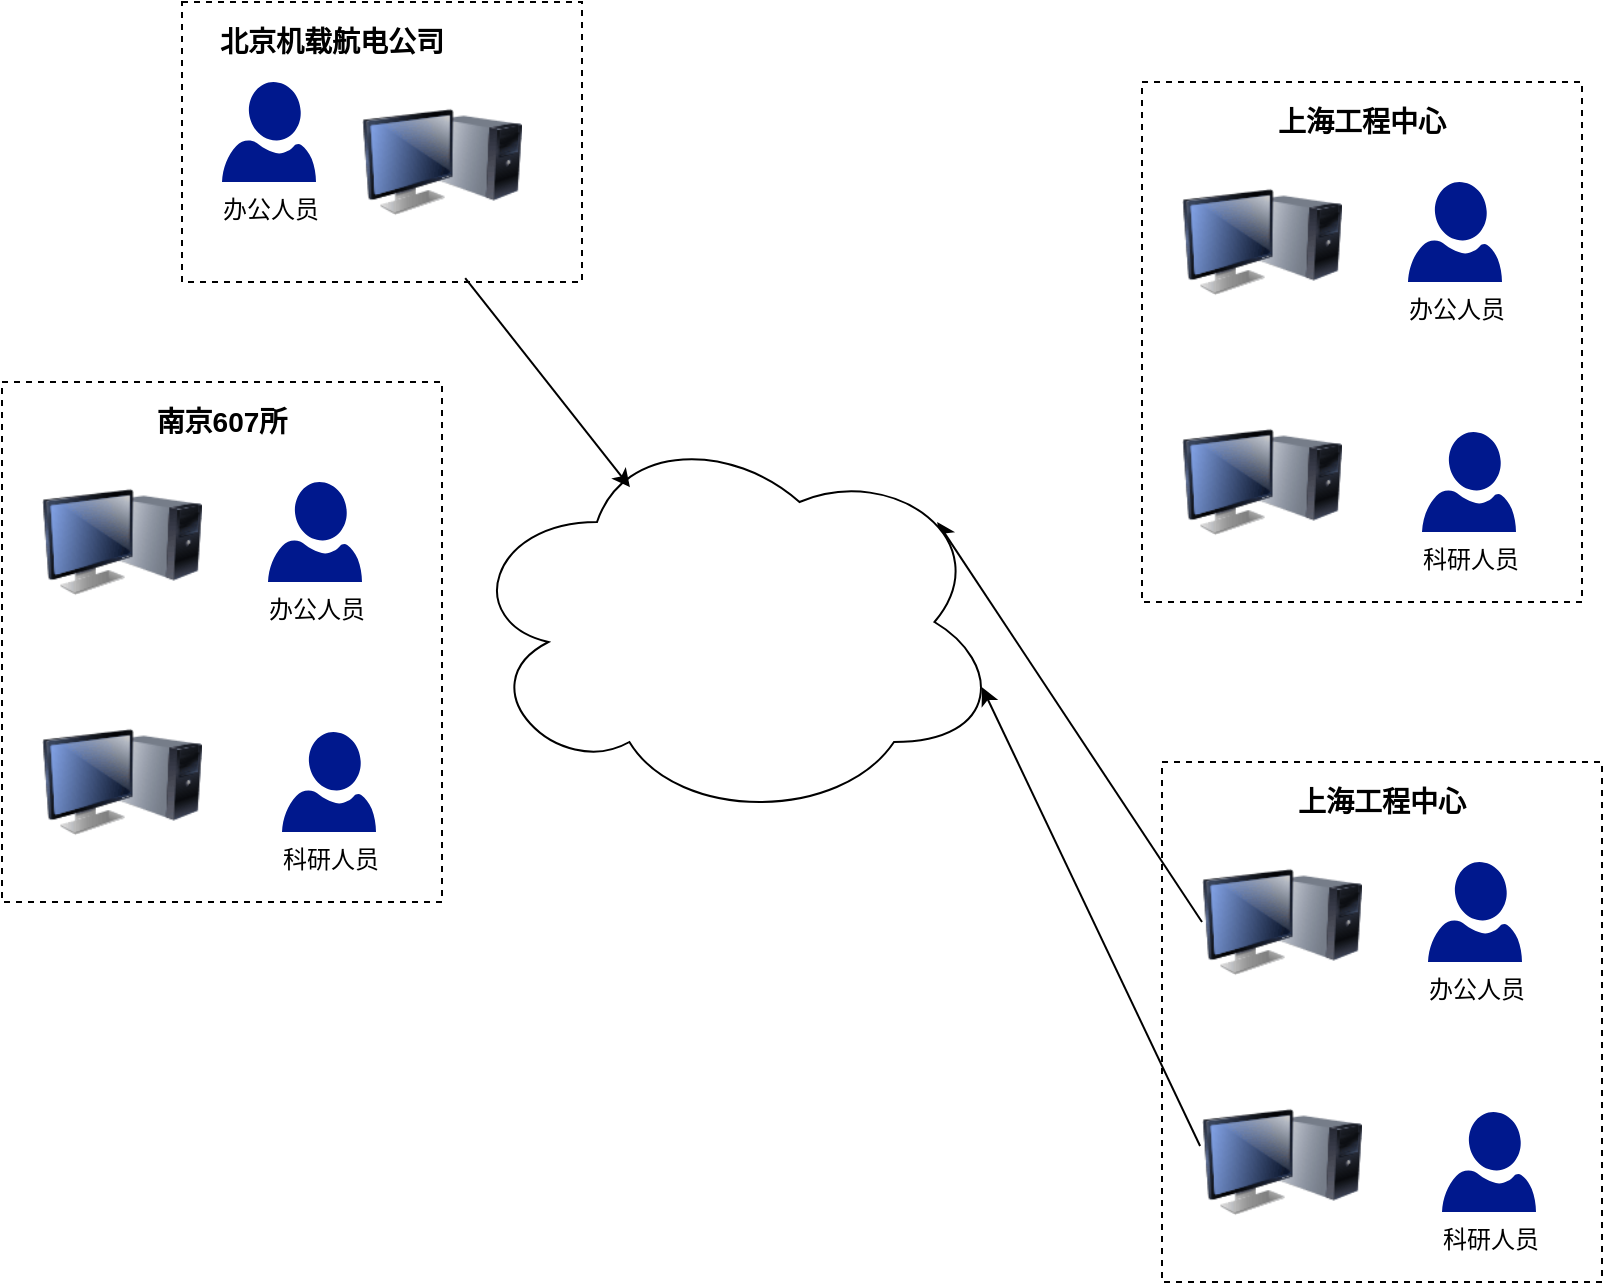 <mxfile version="14.4.3" type="github">
  <diagram id="nLx0n0mgqJuTpz99zOLy" name="第 1 页">
    <mxGraphModel dx="1002" dy="683" grid="1" gridSize="10" guides="1" tooltips="1" connect="1" arrows="1" fold="1" page="1" pageScale="1" pageWidth="827" pageHeight="1169" math="0" shadow="0">
      <root>
        <mxCell id="0" />
        <mxCell id="1" parent="0" />
        <mxCell id="Eabc0am3FzxyvWxJk5ew-64" value="" style="rounded=0;whiteSpace=wrap;html=1;dashed=1;" vertex="1" parent="1">
          <mxGeometry x="590" y="390" width="220" height="260" as="geometry" />
        </mxCell>
        <mxCell id="Eabc0am3FzxyvWxJk5ew-7" value="" style="endArrow=classic;html=1;exitX=-0.012;exitY=0.4;exitDx=0;exitDy=0;exitPerimeter=0;entryX=0.963;entryY=0.663;entryDx=0;entryDy=0;entryPerimeter=0;" edge="1" parent="1" source="Eabc0am3FzxyvWxJk5ew-60" target="Eabc0am3FzxyvWxJk5ew-19">
          <mxGeometry width="50" height="50" relative="1" as="geometry">
            <mxPoint x="280" y="262.444" as="sourcePoint" />
            <mxPoint x="495" y="170" as="targetPoint" />
          </mxGeometry>
        </mxCell>
        <mxCell id="Eabc0am3FzxyvWxJk5ew-13" value="" style="endArrow=classic;html=1;exitX=0;exitY=0.5;exitDx=0;exitDy=0;entryX=0.88;entryY=0.25;entryDx=0;entryDy=0;entryPerimeter=0;" edge="1" source="Eabc0am3FzxyvWxJk5ew-58" target="Eabc0am3FzxyvWxJk5ew-19" parent="1">
          <mxGeometry width="50" height="50" relative="1" as="geometry">
            <mxPoint x="404" y="500" as="sourcePoint" />
            <mxPoint x="454" y="480" as="targetPoint" />
          </mxGeometry>
        </mxCell>
        <mxCell id="Eabc0am3FzxyvWxJk5ew-19" value="" style="ellipse;shape=cloud;whiteSpace=wrap;html=1;" vertex="1" parent="1">
          <mxGeometry x="240" y="220" width="270" height="200" as="geometry" />
        </mxCell>
        <mxCell id="Eabc0am3FzxyvWxJk5ew-58" value="" style="image;html=1;image=img/lib/clip_art/computers/Monitor_Tower_128x128.png" vertex="1" parent="1">
          <mxGeometry x="610" y="430" width="80" height="80" as="geometry" />
        </mxCell>
        <mxCell id="Eabc0am3FzxyvWxJk5ew-60" value="" style="image;html=1;image=img/lib/clip_art/computers/Monitor_Tower_128x128.png" vertex="1" parent="1">
          <mxGeometry x="610" y="550" width="80" height="80" as="geometry" />
        </mxCell>
        <mxCell id="Eabc0am3FzxyvWxJk5ew-62" value="办公人员" style="aspect=fixed;pointerEvents=1;shadow=0;dashed=0;html=1;strokeColor=none;labelPosition=center;verticalLabelPosition=bottom;verticalAlign=top;align=center;fillColor=#00188D;shape=mxgraph.azure.user" vertex="1" parent="1">
          <mxGeometry x="723" y="440" width="47" height="50" as="geometry" />
        </mxCell>
        <mxCell id="Eabc0am3FzxyvWxJk5ew-63" value="科研人员" style="aspect=fixed;pointerEvents=1;shadow=0;dashed=0;html=1;strokeColor=none;labelPosition=center;verticalLabelPosition=bottom;verticalAlign=top;align=center;fillColor=#00188D;shape=mxgraph.azure.user" vertex="1" parent="1">
          <mxGeometry x="730" y="565" width="47" height="50" as="geometry" />
        </mxCell>
        <mxCell id="Eabc0am3FzxyvWxJk5ew-65" value="&lt;font style=&quot;font-size: 14px&quot;&gt;&lt;b&gt;上海工程中心&lt;/b&gt;&lt;/font&gt;" style="text;html=1;strokeColor=none;fillColor=none;align=center;verticalAlign=middle;whiteSpace=wrap;rounded=0;dashed=1;" vertex="1" parent="1">
          <mxGeometry x="650" y="400" width="100" height="20" as="geometry" />
        </mxCell>
        <mxCell id="Eabc0am3FzxyvWxJk5ew-66" value="" style="rounded=0;whiteSpace=wrap;html=1;dashed=1;" vertex="1" parent="1">
          <mxGeometry x="100" y="10" width="200" height="140" as="geometry" />
        </mxCell>
        <mxCell id="Eabc0am3FzxyvWxJk5ew-67" value="办公人员" style="aspect=fixed;pointerEvents=1;shadow=0;dashed=0;html=1;strokeColor=none;labelPosition=center;verticalLabelPosition=bottom;verticalAlign=top;align=center;fillColor=#00188D;shape=mxgraph.azure.user" vertex="1" parent="1">
          <mxGeometry x="120" y="50" width="47" height="50" as="geometry" />
        </mxCell>
        <mxCell id="Eabc0am3FzxyvWxJk5ew-68" value="" style="image;html=1;image=img/lib/clip_art/computers/Monitor_Tower_128x128.png" vertex="1" parent="1">
          <mxGeometry x="190" y="50" width="80" height="80" as="geometry" />
        </mxCell>
        <mxCell id="Eabc0am3FzxyvWxJk5ew-69" value="&lt;font style=&quot;font-size: 14px&quot;&gt;&lt;b&gt;北京机载航电公司&lt;/b&gt;&lt;/font&gt;" style="text;html=1;strokeColor=none;fillColor=none;align=center;verticalAlign=middle;whiteSpace=wrap;rounded=0;dashed=1;" vertex="1" parent="1">
          <mxGeometry x="110" y="20" width="130" height="20" as="geometry" />
        </mxCell>
        <mxCell id="Eabc0am3FzxyvWxJk5ew-70" value="" style="endArrow=classic;html=1;exitX=0.708;exitY=0.986;exitDx=0;exitDy=0;entryX=0.311;entryY=0.163;entryDx=0;entryDy=0;entryPerimeter=0;exitPerimeter=0;" edge="1" parent="1" source="Eabc0am3FzxyvWxJk5ew-66" target="Eabc0am3FzxyvWxJk5ew-19">
          <mxGeometry width="50" height="50" relative="1" as="geometry">
            <mxPoint x="580" y="260" as="sourcePoint" />
            <mxPoint x="487.6" y="280" as="targetPoint" />
          </mxGeometry>
        </mxCell>
        <mxCell id="Eabc0am3FzxyvWxJk5ew-71" value="" style="rounded=0;whiteSpace=wrap;html=1;dashed=1;" vertex="1" parent="1">
          <mxGeometry x="10" y="200" width="220" height="260" as="geometry" />
        </mxCell>
        <mxCell id="Eabc0am3FzxyvWxJk5ew-72" value="" style="image;html=1;image=img/lib/clip_art/computers/Monitor_Tower_128x128.png" vertex="1" parent="1">
          <mxGeometry x="30" y="240" width="80" height="80" as="geometry" />
        </mxCell>
        <mxCell id="Eabc0am3FzxyvWxJk5ew-73" value="" style="image;html=1;image=img/lib/clip_art/computers/Monitor_Tower_128x128.png" vertex="1" parent="1">
          <mxGeometry x="30" y="360" width="80" height="80" as="geometry" />
        </mxCell>
        <mxCell id="Eabc0am3FzxyvWxJk5ew-74" value="办公人员" style="aspect=fixed;pointerEvents=1;shadow=0;dashed=0;html=1;strokeColor=none;labelPosition=center;verticalLabelPosition=bottom;verticalAlign=top;align=center;fillColor=#00188D;shape=mxgraph.azure.user" vertex="1" parent="1">
          <mxGeometry x="143" y="250" width="47" height="50" as="geometry" />
        </mxCell>
        <mxCell id="Eabc0am3FzxyvWxJk5ew-75" value="科研人员" style="aspect=fixed;pointerEvents=1;shadow=0;dashed=0;html=1;strokeColor=none;labelPosition=center;verticalLabelPosition=bottom;verticalAlign=top;align=center;fillColor=#00188D;shape=mxgraph.azure.user" vertex="1" parent="1">
          <mxGeometry x="150" y="375" width="47" height="50" as="geometry" />
        </mxCell>
        <mxCell id="Eabc0am3FzxyvWxJk5ew-76" value="&lt;font style=&quot;font-size: 14px&quot;&gt;&lt;b&gt;南京607所&lt;/b&gt;&lt;/font&gt;" style="text;html=1;strokeColor=none;fillColor=none;align=center;verticalAlign=middle;whiteSpace=wrap;rounded=0;dashed=1;" vertex="1" parent="1">
          <mxGeometry x="70" y="210" width="100" height="20" as="geometry" />
        </mxCell>
        <mxCell id="Eabc0am3FzxyvWxJk5ew-77" value="" style="rounded=0;whiteSpace=wrap;html=1;dashed=1;" vertex="1" parent="1">
          <mxGeometry x="580" y="50" width="220" height="260" as="geometry" />
        </mxCell>
        <mxCell id="Eabc0am3FzxyvWxJk5ew-78" value="" style="image;html=1;image=img/lib/clip_art/computers/Monitor_Tower_128x128.png" vertex="1" parent="1">
          <mxGeometry x="600" y="90" width="80" height="80" as="geometry" />
        </mxCell>
        <mxCell id="Eabc0am3FzxyvWxJk5ew-79" value="" style="image;html=1;image=img/lib/clip_art/computers/Monitor_Tower_128x128.png" vertex="1" parent="1">
          <mxGeometry x="600" y="210" width="80" height="80" as="geometry" />
        </mxCell>
        <mxCell id="Eabc0am3FzxyvWxJk5ew-80" value="办公人员" style="aspect=fixed;pointerEvents=1;shadow=0;dashed=0;html=1;strokeColor=none;labelPosition=center;verticalLabelPosition=bottom;verticalAlign=top;align=center;fillColor=#00188D;shape=mxgraph.azure.user" vertex="1" parent="1">
          <mxGeometry x="713" y="100" width="47" height="50" as="geometry" />
        </mxCell>
        <mxCell id="Eabc0am3FzxyvWxJk5ew-81" value="科研人员" style="aspect=fixed;pointerEvents=1;shadow=0;dashed=0;html=1;strokeColor=none;labelPosition=center;verticalLabelPosition=bottom;verticalAlign=top;align=center;fillColor=#00188D;shape=mxgraph.azure.user" vertex="1" parent="1">
          <mxGeometry x="720" y="225" width="47" height="50" as="geometry" />
        </mxCell>
        <mxCell id="Eabc0am3FzxyvWxJk5ew-82" value="&lt;font style=&quot;font-size: 14px&quot;&gt;&lt;b&gt;上海工程中心&lt;/b&gt;&lt;/font&gt;" style="text;html=1;strokeColor=none;fillColor=none;align=center;verticalAlign=middle;whiteSpace=wrap;rounded=0;dashed=1;" vertex="1" parent="1">
          <mxGeometry x="640" y="60" width="100" height="20" as="geometry" />
        </mxCell>
      </root>
    </mxGraphModel>
  </diagram>
</mxfile>

